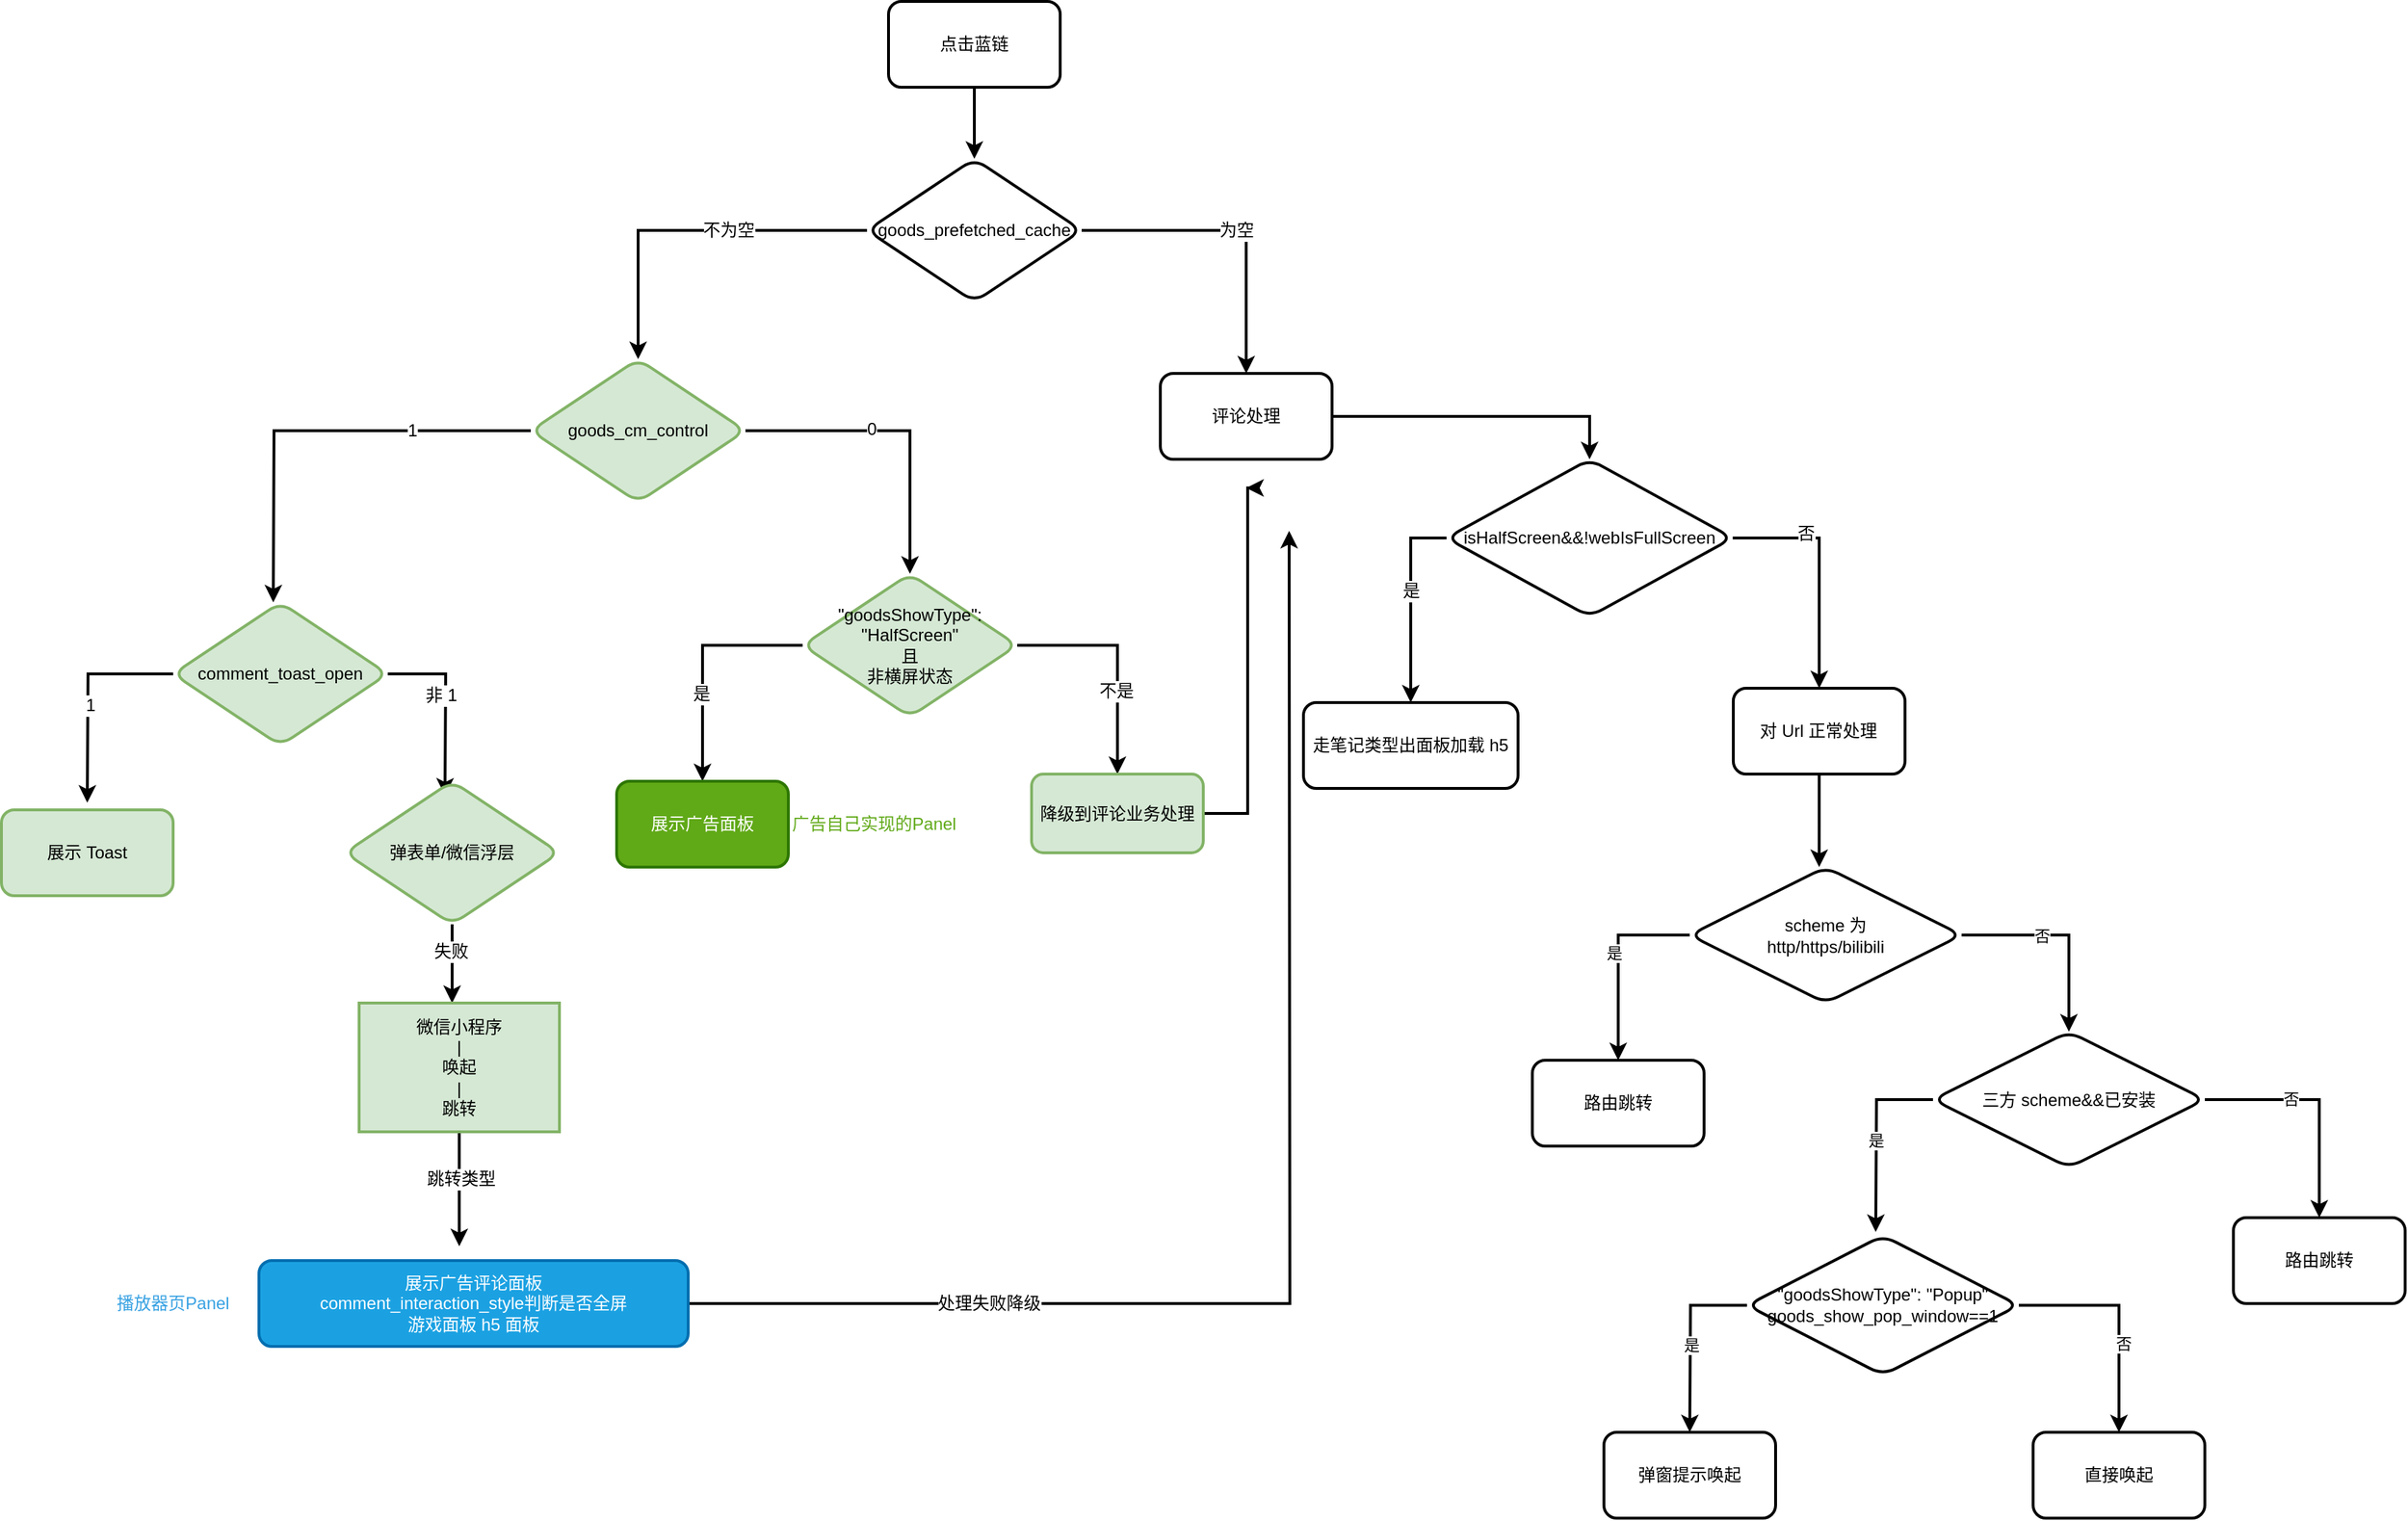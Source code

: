 <mxfile version="21.3.5" type="github">
  <diagram name="第 1 页" id="aCC6pnRYH2_EHxmpgSvB">
    <mxGraphModel dx="2610" dy="851" grid="1" gridSize="10" guides="1" tooltips="1" connect="1" arrows="1" fold="1" page="1" pageScale="1" pageWidth="827" pageHeight="1169" math="0" shadow="0">
      <root>
        <mxCell id="0" />
        <mxCell id="1" parent="0" />
        <mxCell id="NnMgyRyrDesN2CqXnR3g-7" style="edgeStyle=orthogonalEdgeStyle;rounded=0;orthogonalLoop=1;jettySize=auto;html=1;entryX=0.5;entryY=0;entryDx=0;entryDy=0;fontFamily=Helvetica;fontSize=12;fontColor=default;strokeWidth=2;" parent="1" source="NnMgyRyrDesN2CqXnR3g-1" target="NnMgyRyrDesN2CqXnR3g-6" edge="1">
          <mxGeometry relative="1" as="geometry" />
        </mxCell>
        <mxCell id="NnMgyRyrDesN2CqXnR3g-1" value="点击蓝链" style="rounded=1;whiteSpace=wrap;html=1;strokeWidth=2;" parent="1" vertex="1">
          <mxGeometry x="330" y="10" width="120" height="60" as="geometry" />
        </mxCell>
        <mxCell id="NnMgyRyrDesN2CqXnR3g-12" value="为空" style="edgeStyle=orthogonalEdgeStyle;shape=connector;rounded=0;orthogonalLoop=1;jettySize=auto;html=1;labelBackgroundColor=default;strokeColor=default;strokeWidth=2;fontFamily=Helvetica;fontSize=12;fontColor=default;endArrow=classic;" parent="1" source="NnMgyRyrDesN2CqXnR3g-6" target="NnMgyRyrDesN2CqXnR3g-11" edge="1">
          <mxGeometry relative="1" as="geometry" />
        </mxCell>
        <mxCell id="NnMgyRyrDesN2CqXnR3g-16" value="" style="edgeStyle=orthogonalEdgeStyle;shape=connector;rounded=0;orthogonalLoop=1;jettySize=auto;html=1;labelBackgroundColor=default;strokeColor=default;strokeWidth=2;fontFamily=Helvetica;fontSize=12;fontColor=default;endArrow=classic;entryX=0.5;entryY=0;entryDx=0;entryDy=0;" parent="1" source="NnMgyRyrDesN2CqXnR3g-6" target="NnMgyRyrDesN2CqXnR3g-15" edge="1">
          <mxGeometry relative="1" as="geometry" />
        </mxCell>
        <mxCell id="NnMgyRyrDesN2CqXnR3g-17" value="不为空" style="edgeLabel;html=1;align=center;verticalAlign=middle;resizable=0;points=[];fontSize=12;fontFamily=Helvetica;fontColor=default;" parent="NnMgyRyrDesN2CqXnR3g-16" vertex="1" connectable="0">
          <mxGeometry x="-0.225" relative="1" as="geometry">
            <mxPoint as="offset" />
          </mxGeometry>
        </mxCell>
        <mxCell id="NnMgyRyrDesN2CqXnR3g-6" value="goods_prefetched_cache" style="rhombus;whiteSpace=wrap;html=1;rounded=1;strokeColor=default;strokeWidth=2;fontFamily=Helvetica;fontSize=12;fontColor=default;fillColor=default;" parent="1" vertex="1">
          <mxGeometry x="315" y="120" width="150" height="100" as="geometry" />
        </mxCell>
        <mxCell id="NnMgyRyrDesN2CqXnR3g-43" style="edgeStyle=orthogonalEdgeStyle;shape=connector;rounded=0;orthogonalLoop=1;jettySize=auto;html=1;labelBackgroundColor=default;strokeColor=default;strokeWidth=2;fontFamily=Helvetica;fontSize=12;fontColor=default;endArrow=classic;entryX=0.5;entryY=0;entryDx=0;entryDy=0;" parent="1" source="NnMgyRyrDesN2CqXnR3g-11" target="NnMgyRyrDesN2CqXnR3g-64" edge="1">
          <mxGeometry relative="1" as="geometry">
            <mxPoint x="740" y="300" as="targetPoint" />
          </mxGeometry>
        </mxCell>
        <mxCell id="NnMgyRyrDesN2CqXnR3g-11" value="评论处理" style="whiteSpace=wrap;html=1;rounded=1;strokeWidth=2;" parent="1" vertex="1">
          <mxGeometry x="520" y="270" width="120" height="60" as="geometry" />
        </mxCell>
        <mxCell id="NnMgyRyrDesN2CqXnR3g-29" value="" style="edgeStyle=orthogonalEdgeStyle;shape=connector;rounded=0;orthogonalLoop=1;jettySize=auto;html=1;labelBackgroundColor=default;strokeColor=default;strokeWidth=2;fontFamily=Helvetica;fontSize=12;fontColor=default;endArrow=classic;exitX=0;exitY=0.5;exitDx=0;exitDy=0;" parent="1" source="NnMgyRyrDesN2CqXnR3g-15" edge="1">
          <mxGeometry relative="1" as="geometry">
            <mxPoint x="-100" y="430" as="targetPoint" />
          </mxGeometry>
        </mxCell>
        <mxCell id="NnMgyRyrDesN2CqXnR3g-41" value="1" style="edgeLabel;html=1;align=center;verticalAlign=middle;resizable=0;points=[];fontSize=12;fontFamily=Helvetica;fontColor=default;" parent="NnMgyRyrDesN2CqXnR3g-29" vertex="1" connectable="0">
          <mxGeometry x="-0.447" relative="1" as="geometry">
            <mxPoint as="offset" />
          </mxGeometry>
        </mxCell>
        <mxCell id="NnMgyRyrDesN2CqXnR3g-39" style="edgeStyle=orthogonalEdgeStyle;shape=connector;rounded=0;orthogonalLoop=1;jettySize=auto;html=1;entryX=0.5;entryY=0;entryDx=0;entryDy=0;labelBackgroundColor=default;strokeColor=default;strokeWidth=2;fontFamily=Helvetica;fontSize=12;fontColor=default;endArrow=classic;" parent="1" source="NnMgyRyrDesN2CqXnR3g-15" target="NnMgyRyrDesN2CqXnR3g-32" edge="1">
          <mxGeometry relative="1" as="geometry" />
        </mxCell>
        <mxCell id="NnMgyRyrDesN2CqXnR3g-40" value="0" style="edgeLabel;html=1;align=center;verticalAlign=middle;resizable=0;points=[];fontSize=12;fontFamily=Helvetica;fontColor=default;" parent="NnMgyRyrDesN2CqXnR3g-39" vertex="1" connectable="0">
          <mxGeometry x="-0.181" y="1" relative="1" as="geometry">
            <mxPoint as="offset" />
          </mxGeometry>
        </mxCell>
        <mxCell id="NnMgyRyrDesN2CqXnR3g-15" value="goods_cm_control" style="rhombus;whiteSpace=wrap;html=1;rounded=1;strokeColor=#82b366;strokeWidth=2;fontFamily=Helvetica;fontSize=12;fillColor=#d5e8d4;" parent="1" vertex="1">
          <mxGeometry x="80" y="260" width="150" height="100" as="geometry" />
        </mxCell>
        <mxCell id="NnMgyRyrDesN2CqXnR3g-33" style="edgeStyle=orthogonalEdgeStyle;shape=connector;rounded=0;orthogonalLoop=1;jettySize=auto;html=1;labelBackgroundColor=default;strokeColor=default;strokeWidth=2;fontFamily=Helvetica;fontSize=12;fontColor=default;endArrow=classic;entryX=0.5;entryY=0;entryDx=0;entryDy=0;" parent="1" source="NnMgyRyrDesN2CqXnR3g-32" target="NnMgyRyrDesN2CqXnR3g-35" edge="1">
          <mxGeometry relative="1" as="geometry">
            <mxPoint x="220" y="540" as="targetPoint" />
          </mxGeometry>
        </mxCell>
        <mxCell id="NnMgyRyrDesN2CqXnR3g-37" value="是" style="edgeLabel;html=1;align=center;verticalAlign=middle;resizable=0;points=[];fontSize=12;fontFamily=Helvetica;fontColor=default;" parent="NnMgyRyrDesN2CqXnR3g-33" vertex="1" connectable="0">
          <mxGeometry x="0.261" y="-1" relative="1" as="geometry">
            <mxPoint as="offset" />
          </mxGeometry>
        </mxCell>
        <mxCell id="NnMgyRyrDesN2CqXnR3g-34" style="edgeStyle=orthogonalEdgeStyle;shape=connector;rounded=0;orthogonalLoop=1;jettySize=auto;html=1;labelBackgroundColor=default;strokeColor=default;strokeWidth=2;fontFamily=Helvetica;fontSize=12;fontColor=default;endArrow=classic;entryX=0.5;entryY=0;entryDx=0;entryDy=0;" parent="1" source="NnMgyRyrDesN2CqXnR3g-32" target="NnMgyRyrDesN2CqXnR3g-36" edge="1">
          <mxGeometry relative="1" as="geometry">
            <mxPoint x="490" y="560" as="targetPoint" />
          </mxGeometry>
        </mxCell>
        <mxCell id="NnMgyRyrDesN2CqXnR3g-38" value="不是" style="edgeLabel;html=1;align=center;verticalAlign=middle;resizable=0;points=[];fontSize=12;fontFamily=Helvetica;fontColor=default;" parent="NnMgyRyrDesN2CqXnR3g-34" vertex="1" connectable="0">
          <mxGeometry x="0.275" y="-1" relative="1" as="geometry">
            <mxPoint as="offset" />
          </mxGeometry>
        </mxCell>
        <mxCell id="NnMgyRyrDesN2CqXnR3g-32" value="&quot;goodsShowType&quot;: &quot;HalfScreen&quot;&lt;br&gt;且&lt;br&gt;非横屏状态" style="rhombus;whiteSpace=wrap;html=1;rounded=1;strokeColor=#82b366;strokeWidth=2;fontFamily=Helvetica;fontSize=12;fillColor=#d5e8d4;" parent="1" vertex="1">
          <mxGeometry x="270" y="410" width="150" height="100" as="geometry" />
        </mxCell>
        <mxCell id="NnMgyRyrDesN2CqXnR3g-35" value="展示广告面板" style="whiteSpace=wrap;html=1;fillColor=#60a917;strokeColor=#2D7600;rounded=1;strokeWidth=2;fontColor=#ffffff;" parent="1" vertex="1">
          <mxGeometry x="140" y="555" width="120" height="60" as="geometry" />
        </mxCell>
        <mxCell id="NnMgyRyrDesN2CqXnR3g-42" style="edgeStyle=orthogonalEdgeStyle;shape=connector;rounded=0;orthogonalLoop=1;jettySize=auto;html=1;labelBackgroundColor=default;strokeColor=default;strokeWidth=2;fontFamily=Helvetica;fontSize=12;fontColor=default;endArrow=classic;" parent="1" source="NnMgyRyrDesN2CqXnR3g-36" edge="1">
          <mxGeometry relative="1" as="geometry">
            <mxPoint x="580" y="350" as="targetPoint" />
            <Array as="points">
              <mxPoint x="581" y="578" />
            </Array>
          </mxGeometry>
        </mxCell>
        <mxCell id="NnMgyRyrDesN2CqXnR3g-36" value="降级到评论业务处理" style="whiteSpace=wrap;html=1;fillColor=#d5e8d4;strokeColor=#82b366;rounded=1;strokeWidth=2;" parent="1" vertex="1">
          <mxGeometry x="430" y="550" width="120" height="55" as="geometry" />
        </mxCell>
        <mxCell id="NnMgyRyrDesN2CqXnR3g-45" style="edgeStyle=orthogonalEdgeStyle;shape=connector;rounded=0;orthogonalLoop=1;jettySize=auto;html=1;labelBackgroundColor=default;strokeColor=default;strokeWidth=2;fontFamily=Helvetica;fontSize=12;fontColor=default;endArrow=classic;" parent="1" source="NnMgyRyrDesN2CqXnR3g-44" edge="1">
          <mxGeometry relative="1" as="geometry">
            <mxPoint x="-230" y="570" as="targetPoint" />
          </mxGeometry>
        </mxCell>
        <mxCell id="NnMgyRyrDesN2CqXnR3g-49" value="1" style="edgeLabel;html=1;align=center;verticalAlign=middle;resizable=0;points=[];fontSize=12;fontFamily=Helvetica;fontColor=default;" parent="NnMgyRyrDesN2CqXnR3g-45" vertex="1" connectable="0">
          <mxGeometry x="0.082" y="1" relative="1" as="geometry">
            <mxPoint as="offset" />
          </mxGeometry>
        </mxCell>
        <mxCell id="NnMgyRyrDesN2CqXnR3g-48" value="" style="edgeStyle=orthogonalEdgeStyle;shape=connector;rounded=0;orthogonalLoop=1;jettySize=auto;html=1;labelBackgroundColor=default;strokeColor=default;strokeWidth=2;fontFamily=Helvetica;fontSize=12;fontColor=default;endArrow=classic;exitX=1;exitY=0.5;exitDx=0;exitDy=0;" parent="1" source="NnMgyRyrDesN2CqXnR3g-44" edge="1">
          <mxGeometry relative="1" as="geometry">
            <mxPoint x="20" y="565" as="targetPoint" />
          </mxGeometry>
        </mxCell>
        <mxCell id="NnMgyRyrDesN2CqXnR3g-50" value="非 1" style="edgeLabel;html=1;align=center;verticalAlign=middle;resizable=0;points=[];fontSize=12;fontFamily=Helvetica;fontColor=default;" parent="NnMgyRyrDesN2CqXnR3g-48" vertex="1" connectable="0">
          <mxGeometry x="-0.12" y="-4" relative="1" as="geometry">
            <mxPoint as="offset" />
          </mxGeometry>
        </mxCell>
        <mxCell id="NnMgyRyrDesN2CqXnR3g-44" value="comment_toast_open" style="rhombus;whiteSpace=wrap;html=1;rounded=1;strokeColor=#82b366;strokeWidth=2;fontFamily=Helvetica;fontSize=12;fillColor=#d5e8d4;" parent="1" vertex="1">
          <mxGeometry x="-170" y="430" width="150" height="100" as="geometry" />
        </mxCell>
        <mxCell id="NnMgyRyrDesN2CqXnR3g-46" value="展示 Toast" style="whiteSpace=wrap;html=1;fillColor=#d5e8d4;strokeColor=#82b366;rounded=1;strokeWidth=2;" parent="1" vertex="1">
          <mxGeometry x="-290" y="575" width="120" height="60" as="geometry" />
        </mxCell>
        <mxCell id="NnMgyRyrDesN2CqXnR3g-54" style="edgeStyle=orthogonalEdgeStyle;shape=connector;rounded=0;orthogonalLoop=1;jettySize=auto;html=1;labelBackgroundColor=default;strokeColor=default;strokeWidth=2;fontFamily=Helvetica;fontSize=12;fontColor=default;endArrow=classic;" parent="1" source="NnMgyRyrDesN2CqXnR3g-53" edge="1">
          <mxGeometry relative="1" as="geometry">
            <mxPoint x="25" y="710" as="targetPoint" />
          </mxGeometry>
        </mxCell>
        <mxCell id="NnMgyRyrDesN2CqXnR3g-56" value="失败" style="edgeLabel;html=1;align=center;verticalAlign=middle;resizable=0;points=[];fontSize=12;fontFamily=Helvetica;fontColor=default;" parent="NnMgyRyrDesN2CqXnR3g-54" vertex="1" connectable="0">
          <mxGeometry x="-0.315" y="-1" relative="1" as="geometry">
            <mxPoint as="offset" />
          </mxGeometry>
        </mxCell>
        <mxCell id="NnMgyRyrDesN2CqXnR3g-53" value="弹表单/微信浮层" style="rhombus;whiteSpace=wrap;html=1;rounded=1;strokeColor=#82b366;strokeWidth=2;fontFamily=Helvetica;fontSize=12;fillColor=#d5e8d4;" parent="1" vertex="1">
          <mxGeometry x="-50" y="555" width="150" height="100" as="geometry" />
        </mxCell>
        <mxCell id="NnMgyRyrDesN2CqXnR3g-77" style="edgeStyle=orthogonalEdgeStyle;shape=connector;rounded=0;orthogonalLoop=1;jettySize=auto;html=1;labelBackgroundColor=default;strokeColor=default;strokeWidth=2;fontFamily=Helvetica;fontSize=12;fontColor=default;endArrow=classic;" parent="1" source="NnMgyRyrDesN2CqXnR3g-55" edge="1">
          <mxGeometry relative="1" as="geometry">
            <mxPoint x="610" y="380" as="targetPoint" />
          </mxGeometry>
        </mxCell>
        <mxCell id="NnMgyRyrDesN2CqXnR3g-78" value="处理失败降级" style="edgeLabel;html=1;align=center;verticalAlign=middle;resizable=0;points=[];fontSize=12;fontFamily=Helvetica;fontColor=default;" parent="NnMgyRyrDesN2CqXnR3g-77" vertex="1" connectable="0">
          <mxGeometry x="-0.564" relative="1" as="geometry">
            <mxPoint as="offset" />
          </mxGeometry>
        </mxCell>
        <mxCell id="NnMgyRyrDesN2CqXnR3g-55" value="展示广告评论面板&lt;br&gt;comment_interaction_style判断是否全屏&lt;br&gt;游戏面板 h5 面板" style="whiteSpace=wrap;html=1;fillColor=#1ba1e2;strokeColor=#006EAF;rounded=1;strokeWidth=2;fontColor=#ffffff;" parent="1" vertex="1">
          <mxGeometry x="-110" y="890" width="300" height="60" as="geometry" />
        </mxCell>
        <mxCell id="NnMgyRyrDesN2CqXnR3g-59" style="edgeStyle=orthogonalEdgeStyle;shape=connector;rounded=0;orthogonalLoop=1;jettySize=auto;html=1;labelBackgroundColor=default;strokeColor=default;strokeWidth=2;fontFamily=Helvetica;fontSize=12;fontColor=default;endArrow=classic;" parent="1" source="NnMgyRyrDesN2CqXnR3g-57" edge="1">
          <mxGeometry relative="1" as="geometry">
            <mxPoint x="30" y="880" as="targetPoint" />
          </mxGeometry>
        </mxCell>
        <mxCell id="NnMgyRyrDesN2CqXnR3g-60" value="跳转类型" style="edgeLabel;html=1;align=center;verticalAlign=middle;resizable=0;points=[];fontSize=12;fontFamily=Helvetica;fontColor=default;" parent="NnMgyRyrDesN2CqXnR3g-59" vertex="1" connectable="0">
          <mxGeometry x="-0.18" y="1" relative="1" as="geometry">
            <mxPoint as="offset" />
          </mxGeometry>
        </mxCell>
        <mxCell id="NnMgyRyrDesN2CqXnR3g-57" value="微信小程序&lt;br&gt;|&lt;br&gt;唤起&lt;br&gt;|&lt;br&gt;跳转" style="whiteSpace=wrap;html=1;fillColor=#d5e8d4;strokeColor=#82b366;rounded=1;strokeWidth=2;arcSize=0;" parent="1" vertex="1">
          <mxGeometry x="-40" y="710" width="140" height="90" as="geometry" />
        </mxCell>
        <mxCell id="NnMgyRyrDesN2CqXnR3g-61" value="播放器页Panel" style="text;html=1;strokeColor=none;fillColor=none;align=center;verticalAlign=middle;whiteSpace=wrap;rounded=0;fontSize=12;fontFamily=Helvetica;fontColor=#37a1e2;" parent="1" vertex="1">
          <mxGeometry x="-230" y="905" width="120" height="30" as="geometry" />
        </mxCell>
        <mxCell id="NnMgyRyrDesN2CqXnR3g-62" value="广告自己实现的Panel" style="text;html=1;strokeColor=none;fillColor=none;align=center;verticalAlign=middle;whiteSpace=wrap;rounded=0;fontSize=12;fontFamily=Helvetica;fontColor=#60a918;" parent="1" vertex="1">
          <mxGeometry x="260" y="570" width="120" height="30" as="geometry" />
        </mxCell>
        <mxCell id="NnMgyRyrDesN2CqXnR3g-66" value="" style="edgeStyle=orthogonalEdgeStyle;shape=connector;rounded=0;orthogonalLoop=1;jettySize=auto;html=1;labelBackgroundColor=default;strokeColor=default;strokeWidth=2;fontFamily=Helvetica;fontSize=12;fontColor=default;endArrow=classic;exitX=0;exitY=0.5;exitDx=0;exitDy=0;" parent="1" source="NnMgyRyrDesN2CqXnR3g-64" target="NnMgyRyrDesN2CqXnR3g-65" edge="1">
          <mxGeometry relative="1" as="geometry" />
        </mxCell>
        <mxCell id="NnMgyRyrDesN2CqXnR3g-67" value="是" style="edgeLabel;html=1;align=center;verticalAlign=middle;resizable=0;points=[];fontSize=12;fontFamily=Helvetica;fontColor=default;" parent="NnMgyRyrDesN2CqXnR3g-66" vertex="1" connectable="0">
          <mxGeometry x="-0.12" relative="1" as="geometry">
            <mxPoint as="offset" />
          </mxGeometry>
        </mxCell>
        <mxCell id="NnMgyRyrDesN2CqXnR3g-69" value="" style="edgeStyle=orthogonalEdgeStyle;shape=connector;rounded=0;orthogonalLoop=1;jettySize=auto;html=1;labelBackgroundColor=default;strokeColor=default;strokeWidth=2;fontFamily=Helvetica;fontSize=12;fontColor=default;endArrow=classic;" parent="1" source="NnMgyRyrDesN2CqXnR3g-64" target="NnMgyRyrDesN2CqXnR3g-68" edge="1">
          <mxGeometry relative="1" as="geometry" />
        </mxCell>
        <mxCell id="NnMgyRyrDesN2CqXnR3g-70" value="否" style="edgeLabel;html=1;align=center;verticalAlign=middle;resizable=0;points=[];fontSize=12;fontFamily=Helvetica;fontColor=default;" parent="NnMgyRyrDesN2CqXnR3g-69" vertex="1" connectable="0">
          <mxGeometry x="-0.383" y="3" relative="1" as="geometry">
            <mxPoint as="offset" />
          </mxGeometry>
        </mxCell>
        <mxCell id="NnMgyRyrDesN2CqXnR3g-64" value="isHalfScreen&amp;amp;&amp;amp;!webIsFullScreen" style="rhombus;whiteSpace=wrap;html=1;rounded=1;strokeWidth=2;fontFamily=Helvetica;fontSize=12;" parent="1" vertex="1">
          <mxGeometry x="720" y="330" width="200" height="110" as="geometry" />
        </mxCell>
        <mxCell id="NnMgyRyrDesN2CqXnR3g-65" value="走笔记类型出面板加载 h5" style="whiteSpace=wrap;html=1;rounded=1;strokeWidth=2;" parent="1" vertex="1">
          <mxGeometry x="620" y="500" width="150" height="60" as="geometry" />
        </mxCell>
        <mxCell id="NnMgyRyrDesN2CqXnR3g-76" value="" style="edgeStyle=orthogonalEdgeStyle;shape=connector;rounded=0;orthogonalLoop=1;jettySize=auto;html=1;labelBackgroundColor=default;strokeColor=default;strokeWidth=2;fontFamily=Helvetica;fontSize=12;fontColor=default;endArrow=classic;" parent="1" source="NnMgyRyrDesN2CqXnR3g-68" edge="1">
          <mxGeometry relative="1" as="geometry">
            <mxPoint x="980.45" y="615" as="targetPoint" />
          </mxGeometry>
        </mxCell>
        <mxCell id="NnMgyRyrDesN2CqXnR3g-68" value="对 Url 正常处理" style="whiteSpace=wrap;html=1;rounded=1;strokeWidth=2;" parent="1" vertex="1">
          <mxGeometry x="920.45" y="490" width="120" height="60" as="geometry" />
        </mxCell>
        <mxCell id="VVweAlxED-b5ARdHYGGL-5" style="edgeStyle=orthogonalEdgeStyle;rounded=0;orthogonalLoop=1;jettySize=auto;html=1;entryX=0.5;entryY=0;entryDx=0;entryDy=0;exitX=0;exitY=0.5;exitDx=0;exitDy=0;strokeWidth=2;" parent="1" source="VVweAlxED-b5ARdHYGGL-3" target="VVweAlxED-b5ARdHYGGL-4" edge="1">
          <mxGeometry relative="1" as="geometry" />
        </mxCell>
        <mxCell id="VVweAlxED-b5ARdHYGGL-8" value="是" style="edgeLabel;html=1;align=center;verticalAlign=middle;resizable=0;points=[];fontSize=11;fontFamily=Helvetica;fontColor=default;" parent="VVweAlxED-b5ARdHYGGL-5" vertex="1" connectable="0">
          <mxGeometry x="-0.105" y="-3" relative="1" as="geometry">
            <mxPoint y="1" as="offset" />
          </mxGeometry>
        </mxCell>
        <mxCell id="VVweAlxED-b5ARdHYGGL-7" style="edgeStyle=orthogonalEdgeStyle;shape=connector;rounded=0;orthogonalLoop=1;jettySize=auto;html=1;exitX=1;exitY=0.5;exitDx=0;exitDy=0;entryX=0.5;entryY=0;entryDx=0;entryDy=0;labelBackgroundColor=default;strokeColor=default;strokeWidth=2;fontFamily=Helvetica;fontSize=11;fontColor=default;endArrow=classic;" parent="1" source="VVweAlxED-b5ARdHYGGL-3" target="VVweAlxED-b5ARdHYGGL-6" edge="1">
          <mxGeometry relative="1" as="geometry" />
        </mxCell>
        <mxCell id="VVweAlxED-b5ARdHYGGL-9" value="否" style="edgeLabel;html=1;align=center;verticalAlign=middle;resizable=0;points=[];fontSize=11;fontFamily=Helvetica;fontColor=default;" parent="VVweAlxED-b5ARdHYGGL-7" vertex="1" connectable="0">
          <mxGeometry x="-0.214" y="1" relative="1" as="geometry">
            <mxPoint y="1" as="offset" />
          </mxGeometry>
        </mxCell>
        <mxCell id="VVweAlxED-b5ARdHYGGL-3" value="scheme 为&lt;br&gt;http/https/bilibili" style="rhombus;whiteSpace=wrap;html=1;rounded=1;strokeWidth=2;fontFamily=Helvetica;fontSize=12;" parent="1" vertex="1">
          <mxGeometry x="890" y="615" width="190" height="95" as="geometry" />
        </mxCell>
        <mxCell id="VVweAlxED-b5ARdHYGGL-4" value="路由跳转" style="whiteSpace=wrap;html=1;rounded=1;strokeWidth=2;" parent="1" vertex="1">
          <mxGeometry x="780" y="750" width="120" height="60" as="geometry" />
        </mxCell>
        <mxCell id="VVweAlxED-b5ARdHYGGL-11" value="" style="edgeStyle=orthogonalEdgeStyle;shape=connector;rounded=0;orthogonalLoop=1;jettySize=auto;html=1;labelBackgroundColor=default;strokeColor=default;strokeWidth=2;fontFamily=Helvetica;fontSize=11;fontColor=default;endArrow=classic;exitX=0;exitY=0.5;exitDx=0;exitDy=0;" parent="1" source="VVweAlxED-b5ARdHYGGL-6" edge="1">
          <mxGeometry relative="1" as="geometry">
            <mxPoint x="1020" y="870" as="targetPoint" />
          </mxGeometry>
        </mxCell>
        <mxCell id="VVweAlxED-b5ARdHYGGL-12" value="是" style="edgeLabel;html=1;align=center;verticalAlign=middle;resizable=0;points=[];fontSize=11;fontFamily=Helvetica;fontColor=default;" parent="VVweAlxED-b5ARdHYGGL-11" vertex="1" connectable="0">
          <mxGeometry x="0.034" y="-1" relative="1" as="geometry">
            <mxPoint as="offset" />
          </mxGeometry>
        </mxCell>
        <mxCell id="VVweAlxED-b5ARdHYGGL-14" value="" style="edgeStyle=orthogonalEdgeStyle;shape=connector;rounded=0;orthogonalLoop=1;jettySize=auto;html=1;labelBackgroundColor=default;strokeColor=default;strokeWidth=2;fontFamily=Helvetica;fontSize=11;fontColor=default;endArrow=classic;" parent="1" source="VVweAlxED-b5ARdHYGGL-6" target="VVweAlxED-b5ARdHYGGL-13" edge="1">
          <mxGeometry relative="1" as="geometry" />
        </mxCell>
        <mxCell id="VVweAlxED-b5ARdHYGGL-15" value="否" style="edgeLabel;html=1;align=center;verticalAlign=middle;resizable=0;points=[];fontSize=11;fontFamily=Helvetica;fontColor=default;" parent="VVweAlxED-b5ARdHYGGL-14" vertex="1" connectable="0">
          <mxGeometry x="-0.27" y="2" relative="1" as="geometry">
            <mxPoint y="1" as="offset" />
          </mxGeometry>
        </mxCell>
        <mxCell id="VVweAlxED-b5ARdHYGGL-6" value="三方 scheme&amp;amp;&amp;amp;已安装" style="rhombus;whiteSpace=wrap;html=1;rounded=1;strokeWidth=2;fontFamily=Helvetica;fontSize=12;" parent="1" vertex="1">
          <mxGeometry x="1060" y="730" width="190" height="95" as="geometry" />
        </mxCell>
        <mxCell id="VVweAlxED-b5ARdHYGGL-13" value="路由跳转" style="whiteSpace=wrap;html=1;rounded=1;strokeWidth=2;" parent="1" vertex="1">
          <mxGeometry x="1270" y="860" width="120" height="60" as="geometry" />
        </mxCell>
        <mxCell id="VVweAlxED-b5ARdHYGGL-17" style="edgeStyle=orthogonalEdgeStyle;shape=connector;rounded=0;orthogonalLoop=1;jettySize=auto;html=1;labelBackgroundColor=default;strokeColor=default;strokeWidth=2;fontFamily=Helvetica;fontSize=11;fontColor=default;endArrow=classic;exitX=0;exitY=0.5;exitDx=0;exitDy=0;" parent="1" source="VVweAlxED-b5ARdHYGGL-16" edge="1">
          <mxGeometry relative="1" as="geometry">
            <mxPoint x="890" y="1010" as="targetPoint" />
          </mxGeometry>
        </mxCell>
        <mxCell id="VVweAlxED-b5ARdHYGGL-21" value="是" style="edgeLabel;html=1;align=center;verticalAlign=middle;resizable=0;points=[];fontSize=11;fontFamily=Helvetica;fontColor=default;" parent="VVweAlxED-b5ARdHYGGL-17" vertex="1" connectable="0">
          <mxGeometry x="0.043" relative="1" as="geometry">
            <mxPoint as="offset" />
          </mxGeometry>
        </mxCell>
        <mxCell id="VVweAlxED-b5ARdHYGGL-19" value="" style="edgeStyle=orthogonalEdgeStyle;shape=connector;rounded=0;orthogonalLoop=1;jettySize=auto;html=1;labelBackgroundColor=default;strokeColor=default;strokeWidth=2;fontFamily=Helvetica;fontSize=11;fontColor=default;endArrow=classic;" parent="1" source="VVweAlxED-b5ARdHYGGL-16" target="VVweAlxED-b5ARdHYGGL-18" edge="1">
          <mxGeometry relative="1" as="geometry" />
        </mxCell>
        <mxCell id="VVweAlxED-b5ARdHYGGL-22" value="否" style="edgeLabel;html=1;align=center;verticalAlign=middle;resizable=0;points=[];fontSize=11;fontFamily=Helvetica;fontColor=default;" parent="VVweAlxED-b5ARdHYGGL-19" vertex="1" connectable="0">
          <mxGeometry x="0.212" y="3" relative="1" as="geometry">
            <mxPoint as="offset" />
          </mxGeometry>
        </mxCell>
        <mxCell id="VVweAlxED-b5ARdHYGGL-16" value="&quot;goodsShowType&quot;: &quot;Popup&quot;&lt;br&gt;goods_show_pop_window==1" style="rhombus;whiteSpace=wrap;html=1;rounded=1;strokeWidth=2;fontFamily=Helvetica;fontSize=12;" parent="1" vertex="1">
          <mxGeometry x="930" y="872.5" width="190" height="97.5" as="geometry" />
        </mxCell>
        <mxCell id="VVweAlxED-b5ARdHYGGL-18" value="直接唤起" style="whiteSpace=wrap;html=1;rounded=1;strokeWidth=2;" parent="1" vertex="1">
          <mxGeometry x="1130" y="1010" width="120" height="60" as="geometry" />
        </mxCell>
        <mxCell id="VVweAlxED-b5ARdHYGGL-20" value="弹窗提示唤起" style="whiteSpace=wrap;html=1;rounded=1;strokeWidth=2;" parent="1" vertex="1">
          <mxGeometry x="830" y="1010" width="120" height="60" as="geometry" />
        </mxCell>
      </root>
    </mxGraphModel>
  </diagram>
</mxfile>
